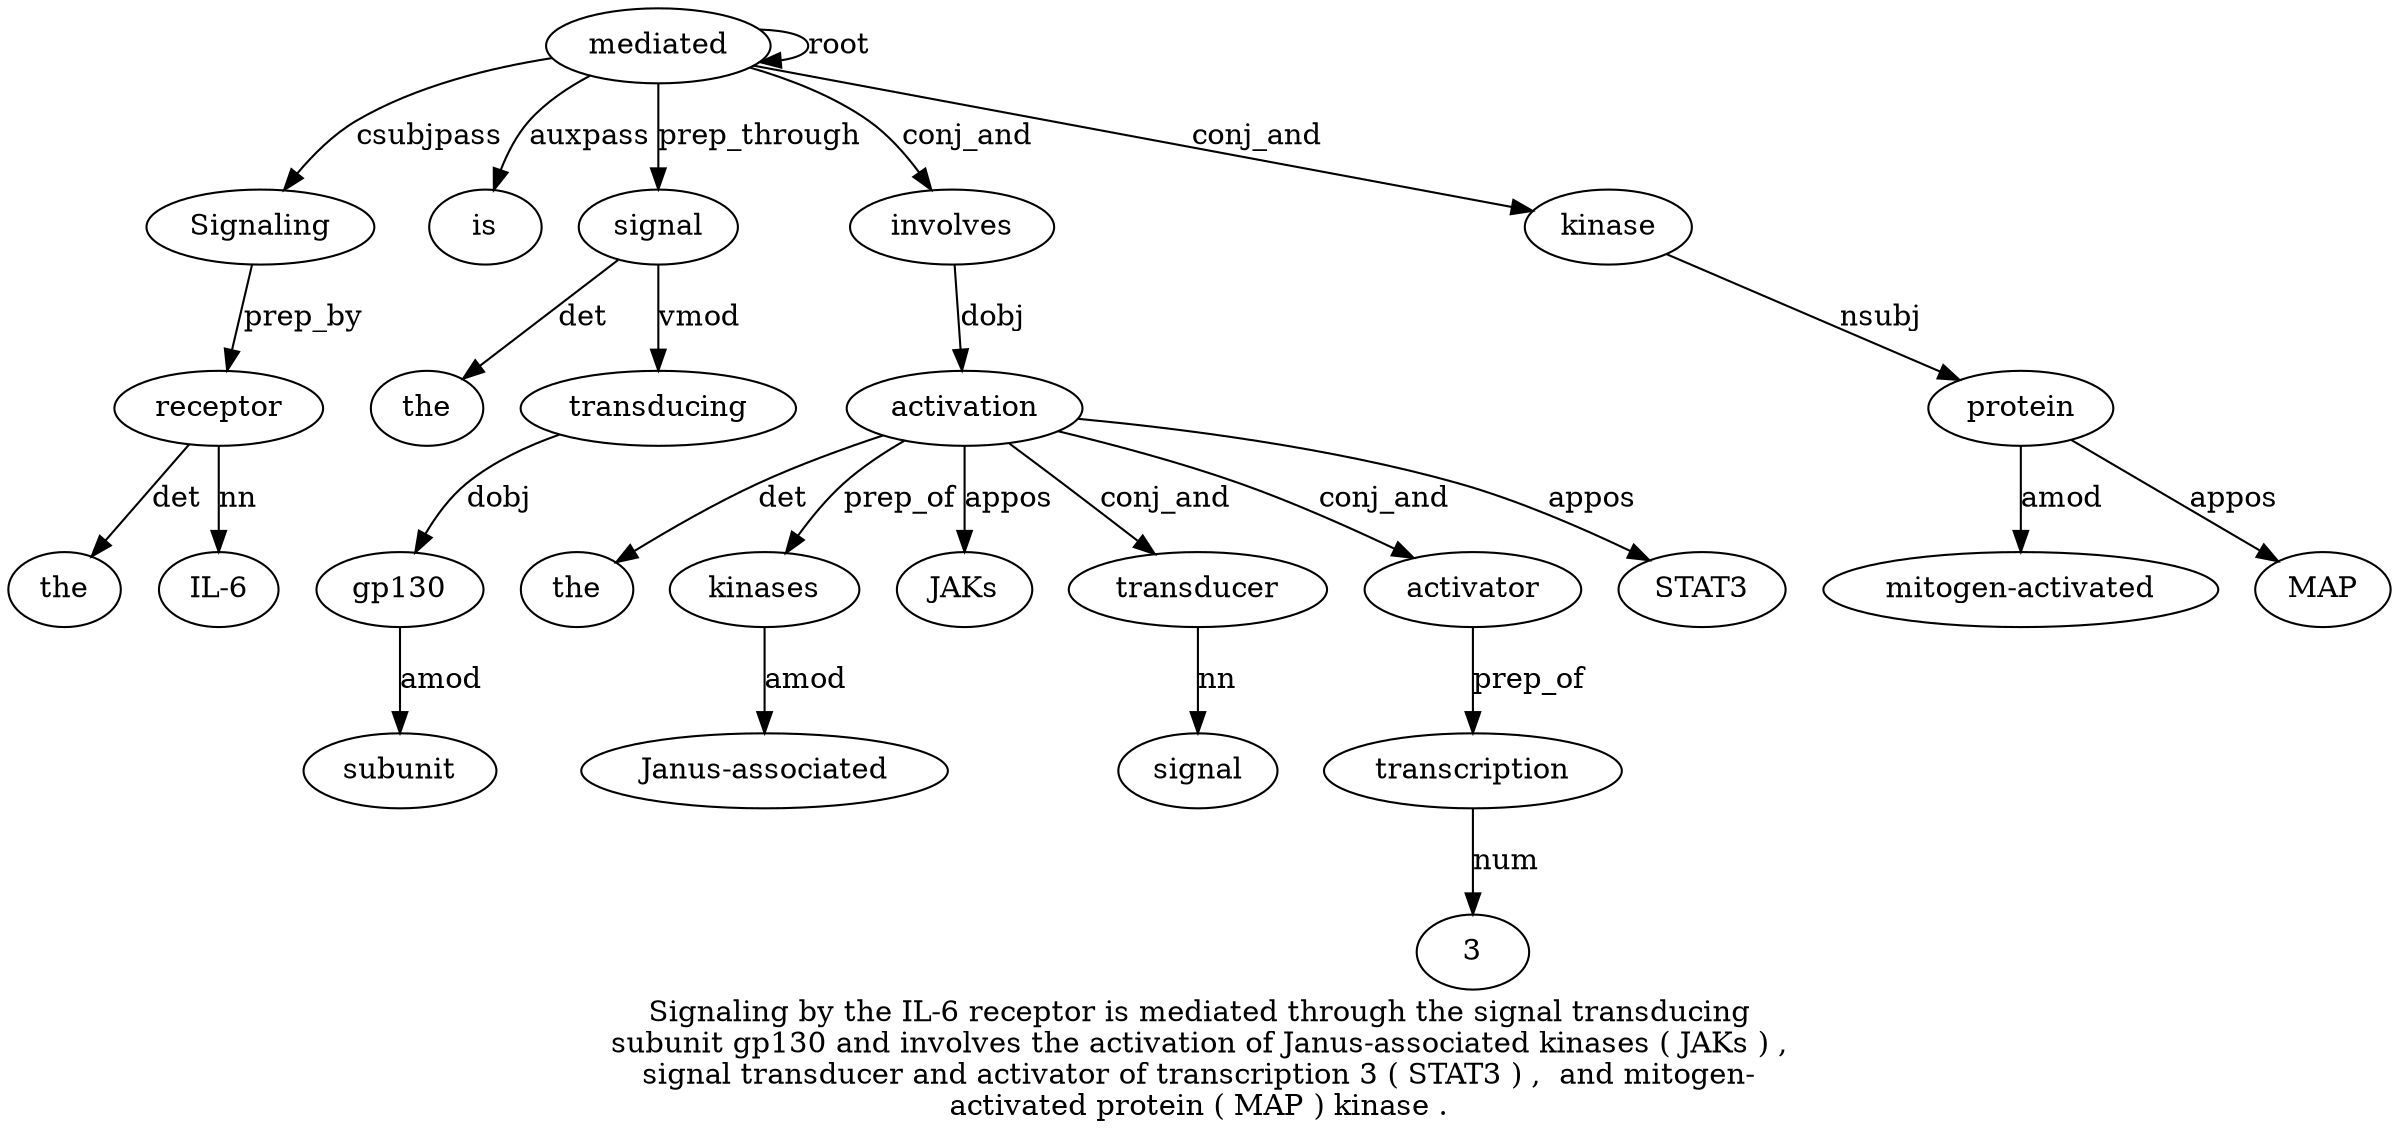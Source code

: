 digraph "Signaling by the IL-6 receptor is mediated through the signal transducing subunit gp130 and involves the activation of Janus-associated kinases ( JAKs ) ,  signal transducer and activator of transcription 3 ( STAT3 ) ,  and mitogen-activated protein ( MAP ) kinase ." {
label="Signaling by the IL-6 receptor is mediated through the signal transducing
subunit gp130 and involves the activation of Janus-associated kinases ( JAKs ) ,
signal transducer and activator of transcription 3 ( STAT3 ) ,  and mitogen-
activated protein ( MAP ) kinase .";
mediated7 [style=filled, fillcolor=white, label=mediated];
Signaling1 [style=filled, fillcolor=white, label=Signaling];
mediated7 -> Signaling1  [label=csubjpass];
receptor5 [style=filled, fillcolor=white, label=receptor];
the3 [style=filled, fillcolor=white, label=the];
receptor5 -> the3  [label=det];
"IL-64" [style=filled, fillcolor=white, label="IL-6"];
receptor5 -> "IL-64"  [label=nn];
Signaling1 -> receptor5  [label=prep_by];
is6 [style=filled, fillcolor=white, label=is];
mediated7 -> is6  [label=auxpass];
mediated7 -> mediated7  [label=root];
signal10 [style=filled, fillcolor=white, label=signal];
the9 [style=filled, fillcolor=white, label=the];
signal10 -> the9  [label=det];
mediated7 -> signal10  [label=prep_through];
transducing11 [style=filled, fillcolor=white, label=transducing];
signal10 -> transducing11  [label=vmod];
gp130 [style=filled, fillcolor=white, label=gp130];
subunit12 [style=filled, fillcolor=white, label=subunit];
gp130 -> subunit12  [label=amod];
transducing11 -> gp130  [label=dobj];
involves15 [style=filled, fillcolor=white, label=involves];
mediated7 -> involves15  [label=conj_and];
activation17 [style=filled, fillcolor=white, label=activation];
the16 [style=filled, fillcolor=white, label=the];
activation17 -> the16  [label=det];
involves15 -> activation17  [label=dobj];
kinases20 [style=filled, fillcolor=white, label=kinases];
"Janus-associated19" [style=filled, fillcolor=white, label="Janus-associated"];
kinases20 -> "Janus-associated19"  [label=amod];
activation17 -> kinases20  [label=prep_of];
JAKs22 [style=filled, fillcolor=white, label=JAKs];
activation17 -> JAKs22  [label=appos];
transducer26 [style=filled, fillcolor=white, label=transducer];
signal25 [style=filled, fillcolor=white, label=signal];
transducer26 -> signal25  [label=nn];
activation17 -> transducer26  [label=conj_and];
activator28 [style=filled, fillcolor=white, label=activator];
activation17 -> activator28  [label=conj_and];
transcription30 [style=filled, fillcolor=white, label=transcription];
activator28 -> transcription30  [label=prep_of];
331 [style=filled, fillcolor=white, label=3];
transcription30 -> 331  [label=num];
STAT3 [style=filled, fillcolor=white, label=STAT3];
activation17 -> STAT3  [label=appos];
protein38 [style=filled, fillcolor=white, label=protein];
"mitogen-activated37" [style=filled, fillcolor=white, label="mitogen-activated"];
protein38 -> "mitogen-activated37"  [label=amod];
kinase42 [style=filled, fillcolor=white, label=kinase];
kinase42 -> protein38  [label=nsubj];
MAP40 [style=filled, fillcolor=white, label=MAP];
protein38 -> MAP40  [label=appos];
mediated7 -> kinase42  [label=conj_and];
}
